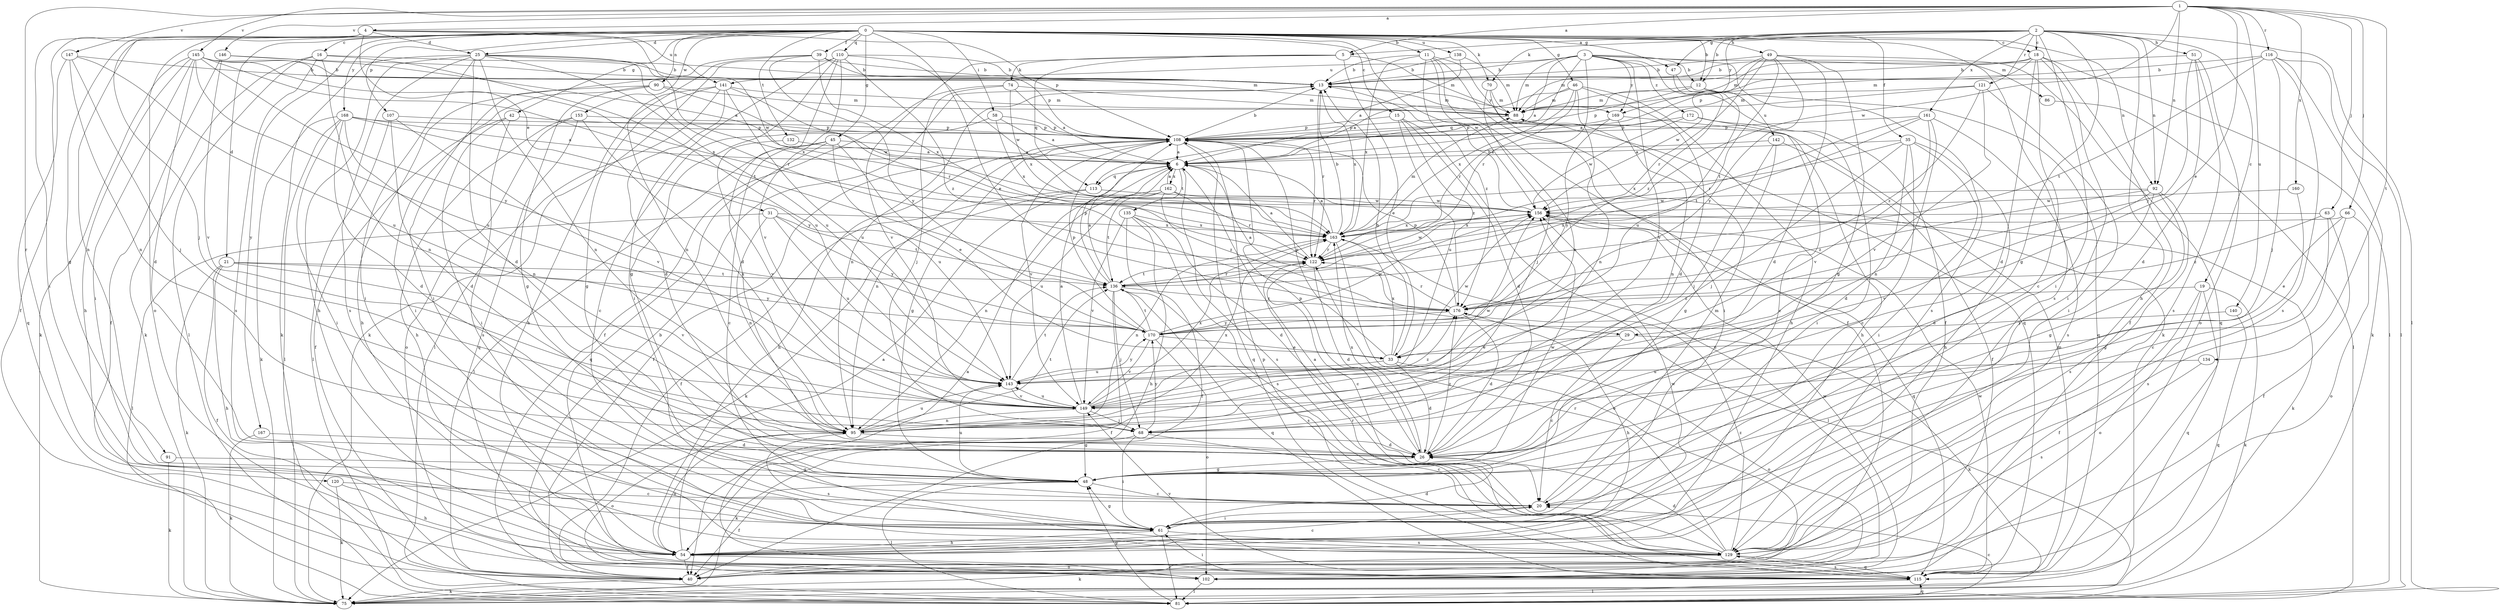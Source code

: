 strict digraph  {
0;
1;
2;
3;
4;
5;
6;
11;
12;
13;
15;
16;
18;
19;
20;
21;
25;
26;
29;
31;
33;
35;
39;
40;
42;
45;
46;
47;
48;
49;
51;
54;
58;
61;
63;
66;
68;
70;
74;
75;
81;
86;
88;
90;
91;
92;
95;
102;
107;
108;
110;
113;
115;
116;
120;
121;
122;
129;
132;
134;
135;
136;
138;
140;
141;
142;
143;
145;
146;
147;
149;
153;
156;
160;
161;
162;
163;
167;
168;
169;
170;
172;
176;
0 -> 11  [label=b];
0 -> 12  [label=b];
0 -> 15  [label=c];
0 -> 16  [label=c];
0 -> 18  [label=c];
0 -> 21  [label=d];
0 -> 25  [label=d];
0 -> 29  [label=e];
0 -> 35  [label=f];
0 -> 39  [label=f];
0 -> 40  [label=f];
0 -> 42  [label=g];
0 -> 45  [label=g];
0 -> 46  [label=g];
0 -> 47  [label=g];
0 -> 49  [label=h];
0 -> 58  [label=i];
0 -> 70  [label=k];
0 -> 90  [label=n];
0 -> 91  [label=n];
0 -> 92  [label=n];
0 -> 102  [label=o];
0 -> 107  [label=p];
0 -> 110  [label=q];
0 -> 129  [label=s];
0 -> 132  [label=t];
0 -> 138  [label=u];
0 -> 153  [label=w];
0 -> 156  [label=w];
0 -> 167  [label=y];
0 -> 168  [label=y];
1 -> 4  [label=a];
1 -> 5  [label=a];
1 -> 29  [label=e];
1 -> 63  [label=j];
1 -> 66  [label=j];
1 -> 92  [label=n];
1 -> 116  [label=r];
1 -> 120  [label=r];
1 -> 134  [label=t];
1 -> 140  [label=u];
1 -> 145  [label=v];
1 -> 146  [label=v];
1 -> 147  [label=v];
1 -> 156  [label=w];
1 -> 160  [label=x];
2 -> 5  [label=a];
2 -> 12  [label=b];
2 -> 18  [label=c];
2 -> 19  [label=c];
2 -> 47  [label=g];
2 -> 48  [label=g];
2 -> 51  [label=h];
2 -> 54  [label=h];
2 -> 61  [label=i];
2 -> 70  [label=k];
2 -> 81  [label=l];
2 -> 92  [label=n];
2 -> 121  [label=r];
2 -> 161  [label=x];
2 -> 169  [label=y];
3 -> 6  [label=a];
3 -> 12  [label=b];
3 -> 13  [label=b];
3 -> 40  [label=f];
3 -> 86  [label=m];
3 -> 88  [label=m];
3 -> 113  [label=q];
3 -> 122  [label=r];
3 -> 129  [label=s];
3 -> 141  [label=u];
3 -> 149  [label=v];
3 -> 169  [label=y];
3 -> 172  [label=z];
4 -> 25  [label=d];
4 -> 31  [label=e];
4 -> 48  [label=g];
4 -> 61  [label=i];
4 -> 68  [label=j];
4 -> 108  [label=p];
4 -> 141  [label=u];
4 -> 156  [label=w];
5 -> 33  [label=e];
5 -> 74  [label=k];
5 -> 88  [label=m];
5 -> 113  [label=q];
5 -> 149  [label=v];
6 -> 113  [label=q];
6 -> 129  [label=s];
6 -> 135  [label=t];
6 -> 162  [label=x];
11 -> 13  [label=b];
11 -> 40  [label=f];
11 -> 75  [label=k];
11 -> 95  [label=n];
11 -> 115  [label=q];
11 -> 163  [label=x];
11 -> 176  [label=z];
12 -> 88  [label=m];
12 -> 108  [label=p];
12 -> 115  [label=q];
12 -> 142  [label=u];
13 -> 88  [label=m];
13 -> 95  [label=n];
13 -> 122  [label=r];
13 -> 163  [label=x];
13 -> 169  [label=y];
15 -> 26  [label=d];
15 -> 102  [label=o];
15 -> 108  [label=p];
15 -> 143  [label=u];
15 -> 176  [label=z];
16 -> 13  [label=b];
16 -> 75  [label=k];
16 -> 81  [label=l];
16 -> 95  [label=n];
16 -> 129  [label=s];
16 -> 143  [label=u];
18 -> 13  [label=b];
18 -> 20  [label=c];
18 -> 26  [label=d];
18 -> 40  [label=f];
18 -> 61  [label=i];
18 -> 81  [label=l];
18 -> 88  [label=m];
18 -> 108  [label=p];
19 -> 40  [label=f];
19 -> 75  [label=k];
19 -> 102  [label=o];
19 -> 115  [label=q];
19 -> 176  [label=z];
20 -> 61  [label=i];
20 -> 88  [label=m];
21 -> 40  [label=f];
21 -> 54  [label=h];
21 -> 75  [label=k];
21 -> 136  [label=t];
21 -> 149  [label=v];
21 -> 170  [label=y];
25 -> 13  [label=b];
25 -> 26  [label=d];
25 -> 54  [label=h];
25 -> 61  [label=i];
25 -> 75  [label=k];
25 -> 95  [label=n];
25 -> 122  [label=r];
25 -> 129  [label=s];
25 -> 143  [label=u];
25 -> 163  [label=x];
26 -> 48  [label=g];
26 -> 108  [label=p];
26 -> 163  [label=x];
26 -> 176  [label=z];
29 -> 20  [label=c];
29 -> 33  [label=e];
29 -> 75  [label=k];
31 -> 81  [label=l];
31 -> 95  [label=n];
31 -> 136  [label=t];
31 -> 143  [label=u];
31 -> 163  [label=x];
31 -> 170  [label=y];
33 -> 13  [label=b];
33 -> 26  [label=d];
33 -> 102  [label=o];
33 -> 108  [label=p];
33 -> 143  [label=u];
33 -> 156  [label=w];
33 -> 163  [label=x];
35 -> 6  [label=a];
35 -> 20  [label=c];
35 -> 26  [label=d];
35 -> 54  [label=h];
35 -> 61  [label=i];
35 -> 68  [label=j];
35 -> 163  [label=x];
39 -> 13  [label=b];
39 -> 61  [label=i];
39 -> 95  [label=n];
39 -> 108  [label=p];
39 -> 163  [label=x];
39 -> 170  [label=y];
40 -> 75  [label=k];
42 -> 40  [label=f];
42 -> 61  [label=i];
42 -> 108  [label=p];
42 -> 129  [label=s];
45 -> 6  [label=a];
45 -> 20  [label=c];
45 -> 33  [label=e];
45 -> 81  [label=l];
45 -> 115  [label=q];
45 -> 143  [label=u];
46 -> 6  [label=a];
46 -> 26  [label=d];
46 -> 54  [label=h];
46 -> 88  [label=m];
46 -> 95  [label=n];
46 -> 122  [label=r];
46 -> 163  [label=x];
47 -> 143  [label=u];
47 -> 176  [label=z];
48 -> 20  [label=c];
48 -> 40  [label=f];
48 -> 81  [label=l];
48 -> 143  [label=u];
48 -> 156  [label=w];
49 -> 13  [label=b];
49 -> 26  [label=d];
49 -> 48  [label=g];
49 -> 88  [label=m];
49 -> 115  [label=q];
49 -> 122  [label=r];
49 -> 136  [label=t];
49 -> 156  [label=w];
49 -> 170  [label=y];
51 -> 13  [label=b];
51 -> 26  [label=d];
51 -> 102  [label=o];
51 -> 129  [label=s];
51 -> 170  [label=y];
54 -> 6  [label=a];
54 -> 20  [label=c];
54 -> 40  [label=f];
54 -> 95  [label=n];
54 -> 102  [label=o];
54 -> 156  [label=w];
58 -> 6  [label=a];
58 -> 20  [label=c];
58 -> 108  [label=p];
58 -> 163  [label=x];
61 -> 26  [label=d];
61 -> 48  [label=g];
61 -> 54  [label=h];
61 -> 81  [label=l];
61 -> 129  [label=s];
63 -> 40  [label=f];
63 -> 129  [label=s];
63 -> 163  [label=x];
63 -> 176  [label=z];
66 -> 33  [label=e];
66 -> 48  [label=g];
66 -> 102  [label=o];
66 -> 163  [label=x];
68 -> 20  [label=c];
68 -> 61  [label=i];
68 -> 75  [label=k];
68 -> 170  [label=y];
70 -> 61  [label=i];
70 -> 68  [label=j];
70 -> 88  [label=m];
74 -> 6  [label=a];
74 -> 40  [label=f];
74 -> 68  [label=j];
74 -> 88  [label=m];
74 -> 163  [label=x];
81 -> 20  [label=c];
81 -> 48  [label=g];
81 -> 115  [label=q];
86 -> 81  [label=l];
88 -> 108  [label=p];
90 -> 48  [label=g];
90 -> 54  [label=h];
90 -> 61  [label=i];
90 -> 88  [label=m];
90 -> 156  [label=w];
91 -> 48  [label=g];
91 -> 75  [label=k];
92 -> 26  [label=d];
92 -> 48  [label=g];
92 -> 129  [label=s];
92 -> 149  [label=v];
92 -> 156  [label=w];
92 -> 176  [label=z];
95 -> 26  [label=d];
95 -> 102  [label=o];
95 -> 129  [label=s];
95 -> 136  [label=t];
95 -> 143  [label=u];
95 -> 163  [label=x];
102 -> 6  [label=a];
102 -> 13  [label=b];
102 -> 81  [label=l];
102 -> 156  [label=w];
107 -> 26  [label=d];
107 -> 81  [label=l];
107 -> 108  [label=p];
107 -> 149  [label=v];
108 -> 6  [label=a];
108 -> 13  [label=b];
108 -> 40  [label=f];
108 -> 48  [label=g];
108 -> 54  [label=h];
108 -> 95  [label=n];
108 -> 115  [label=q];
108 -> 122  [label=r];
108 -> 149  [label=v];
110 -> 13  [label=b];
110 -> 26  [label=d];
110 -> 48  [label=g];
110 -> 61  [label=i];
110 -> 75  [label=k];
110 -> 149  [label=v];
110 -> 156  [label=w];
110 -> 176  [label=z];
113 -> 40  [label=f];
113 -> 75  [label=k];
113 -> 156  [label=w];
115 -> 61  [label=i];
115 -> 81  [label=l];
115 -> 88  [label=m];
115 -> 108  [label=p];
115 -> 122  [label=r];
115 -> 129  [label=s];
115 -> 149  [label=v];
115 -> 156  [label=w];
116 -> 13  [label=b];
116 -> 68  [label=j];
116 -> 75  [label=k];
116 -> 81  [label=l];
116 -> 88  [label=m];
116 -> 129  [label=s];
116 -> 136  [label=t];
120 -> 20  [label=c];
120 -> 54  [label=h];
120 -> 75  [label=k];
121 -> 6  [label=a];
121 -> 61  [label=i];
121 -> 88  [label=m];
121 -> 149  [label=v];
121 -> 176  [label=z];
122 -> 6  [label=a];
122 -> 20  [label=c];
122 -> 26  [label=d];
122 -> 136  [label=t];
122 -> 156  [label=w];
129 -> 6  [label=a];
129 -> 26  [label=d];
129 -> 75  [label=k];
129 -> 115  [label=q];
129 -> 122  [label=r];
129 -> 176  [label=z];
132 -> 6  [label=a];
132 -> 149  [label=v];
134 -> 129  [label=s];
134 -> 143  [label=u];
135 -> 26  [label=d];
135 -> 40  [label=f];
135 -> 54  [label=h];
135 -> 129  [label=s];
135 -> 149  [label=v];
135 -> 163  [label=x];
136 -> 6  [label=a];
136 -> 40  [label=f];
136 -> 68  [label=j];
136 -> 108  [label=p];
136 -> 115  [label=q];
136 -> 122  [label=r];
136 -> 129  [label=s];
136 -> 176  [label=z];
138 -> 6  [label=a];
138 -> 13  [label=b];
138 -> 88  [label=m];
140 -> 115  [label=q];
140 -> 170  [label=y];
141 -> 26  [label=d];
141 -> 48  [label=g];
141 -> 54  [label=h];
141 -> 81  [label=l];
141 -> 88  [label=m];
141 -> 122  [label=r];
141 -> 143  [label=u];
142 -> 6  [label=a];
142 -> 40  [label=f];
142 -> 48  [label=g];
142 -> 68  [label=j];
143 -> 136  [label=t];
143 -> 149  [label=v];
143 -> 170  [label=y];
145 -> 13  [label=b];
145 -> 26  [label=d];
145 -> 54  [label=h];
145 -> 61  [label=i];
145 -> 75  [label=k];
145 -> 88  [label=m];
145 -> 136  [label=t];
145 -> 143  [label=u];
145 -> 163  [label=x];
145 -> 170  [label=y];
146 -> 6  [label=a];
146 -> 13  [label=b];
146 -> 40  [label=f];
146 -> 149  [label=v];
147 -> 13  [label=b];
147 -> 68  [label=j];
147 -> 95  [label=n];
147 -> 115  [label=q];
147 -> 143  [label=u];
149 -> 6  [label=a];
149 -> 48  [label=g];
149 -> 68  [label=j];
149 -> 95  [label=n];
149 -> 143  [label=u];
149 -> 156  [label=w];
149 -> 163  [label=x];
149 -> 176  [label=z];
153 -> 54  [label=h];
153 -> 95  [label=n];
153 -> 102  [label=o];
153 -> 108  [label=p];
153 -> 115  [label=q];
156 -> 13  [label=b];
156 -> 75  [label=k];
156 -> 115  [label=q];
156 -> 163  [label=x];
160 -> 20  [label=c];
160 -> 156  [label=w];
161 -> 95  [label=n];
161 -> 108  [label=p];
161 -> 122  [label=r];
161 -> 129  [label=s];
161 -> 136  [label=t];
161 -> 149  [label=v];
162 -> 6  [label=a];
162 -> 95  [label=n];
162 -> 122  [label=r];
162 -> 136  [label=t];
162 -> 143  [label=u];
162 -> 156  [label=w];
162 -> 176  [label=z];
163 -> 6  [label=a];
163 -> 13  [label=b];
163 -> 81  [label=l];
163 -> 88  [label=m];
163 -> 95  [label=n];
163 -> 102  [label=o];
163 -> 122  [label=r];
167 -> 26  [label=d];
167 -> 75  [label=k];
168 -> 6  [label=a];
168 -> 26  [label=d];
168 -> 61  [label=i];
168 -> 75  [label=k];
168 -> 81  [label=l];
168 -> 95  [label=n];
168 -> 108  [label=p];
168 -> 170  [label=y];
169 -> 54  [label=h];
169 -> 95  [label=n];
169 -> 108  [label=p];
169 -> 170  [label=y];
170 -> 33  [label=e];
170 -> 102  [label=o];
170 -> 108  [label=p];
170 -> 136  [label=t];
170 -> 149  [label=v];
170 -> 156  [label=w];
172 -> 20  [label=c];
172 -> 61  [label=i];
172 -> 108  [label=p];
172 -> 156  [label=w];
176 -> 6  [label=a];
176 -> 26  [label=d];
176 -> 54  [label=h];
176 -> 108  [label=p];
176 -> 122  [label=r];
176 -> 170  [label=y];
}
